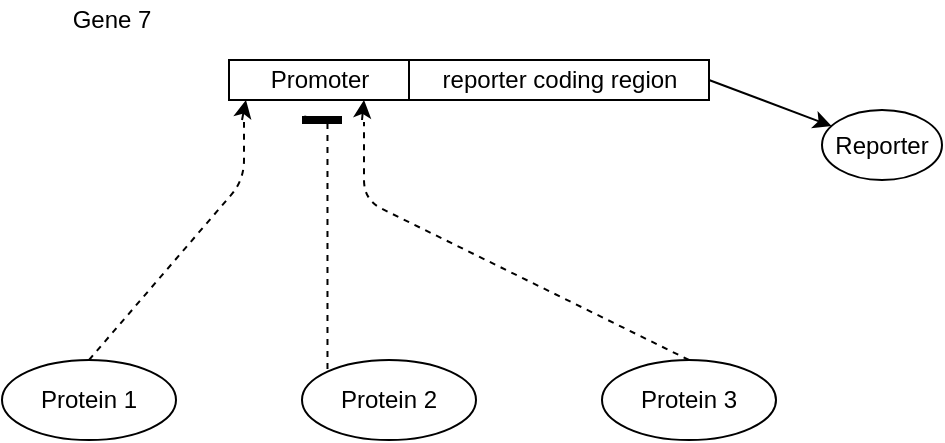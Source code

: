 <mxfile version="12.1.9" type="device" pages="1"><diagram id="crJiol4zHg_18I6McwzE" name="Page-1"><mxGraphModel dx="445" dy="399" grid="1" gridSize="10" guides="1" tooltips="1" connect="1" arrows="1" fold="1" page="1" pageScale="1" pageWidth="827" pageHeight="1169" math="0" shadow="0"><root><mxCell id="0"/><mxCell id="1" parent="0"/><mxCell id="uUn7hmebHLQunjcFHx2n-1" value="Promoter" style="rounded=0;whiteSpace=wrap;html=1;" vertex="1" parent="1"><mxGeometry x="153.5" y="50" width="90" height="20" as="geometry"/></mxCell><mxCell id="uUn7hmebHLQunjcFHx2n-2" value="reporter coding region" style="rounded=0;whiteSpace=wrap;html=1;" vertex="1" parent="1"><mxGeometry x="243.5" y="50" width="150" height="20" as="geometry"/></mxCell><mxCell id="uUn7hmebHLQunjcFHx2n-3" value="Gene 7" style="text;html=1;strokeColor=none;fillColor=none;align=center;verticalAlign=middle;whiteSpace=wrap;rounded=0;" vertex="1" parent="1"><mxGeometry x="70" y="20" width="50" height="20" as="geometry"/></mxCell><mxCell id="uUn7hmebHLQunjcFHx2n-5" value="Protein 1" style="ellipse;whiteSpace=wrap;html=1;" vertex="1" parent="1"><mxGeometry x="40" y="200" width="87" height="40" as="geometry"/></mxCell><mxCell id="uUn7hmebHLQunjcFHx2n-6" value="Protein 2" style="ellipse;whiteSpace=wrap;html=1;" vertex="1" parent="1"><mxGeometry x="190" y="200" width="87" height="40" as="geometry"/></mxCell><mxCell id="uUn7hmebHLQunjcFHx2n-7" value="Protein 3" style="ellipse;whiteSpace=wrap;html=1;" vertex="1" parent="1"><mxGeometry x="340" y="200" width="87" height="40" as="geometry"/></mxCell><mxCell id="uUn7hmebHLQunjcFHx2n-8" value="" style="endArrow=none;dashed=1;html=1;exitX=0.5;exitY=0;exitDx=0;exitDy=0;" edge="1" parent="1" source="uUn7hmebHLQunjcFHx2n-5"><mxGeometry width="50" height="50" relative="1" as="geometry"><mxPoint x="40" y="310" as="sourcePoint"/><mxPoint x="161" y="81" as="targetPoint"/><Array as="points"><mxPoint x="161" y="110"/></Array></mxGeometry></mxCell><mxCell id="uUn7hmebHLQunjcFHx2n-11" value="" style="endArrow=none;dashed=1;html=1;exitX=0.5;exitY=0;exitDx=0;exitDy=0;" edge="1" parent="1" source="uUn7hmebHLQunjcFHx2n-7"><mxGeometry width="50" height="50" relative="1" as="geometry"><mxPoint x="93.5" y="210" as="sourcePoint"/><mxPoint x="221" y="81" as="targetPoint"/><Array as="points"><mxPoint x="221" y="120"/></Array></mxGeometry></mxCell><mxCell id="uUn7hmebHLQunjcFHx2n-13" value="" style="endArrow=none;dashed=1;html=1;entryX=0;entryY=0;entryDx=0;entryDy=0;" edge="1" parent="1" source="uUn7hmebHLQunjcFHx2n-21" target="uUn7hmebHLQunjcFHx2n-6"><mxGeometry width="50" height="50" relative="1" as="geometry"><mxPoint x="200" y="80" as="sourcePoint"/><mxPoint x="90" y="260" as="targetPoint"/></mxGeometry></mxCell><mxCell id="uUn7hmebHLQunjcFHx2n-15" value="" style="endArrow=classic;html=1;exitX=1;exitY=0.5;exitDx=0;exitDy=0;" edge="1" parent="1" source="uUn7hmebHLQunjcFHx2n-2" target="uUn7hmebHLQunjcFHx2n-16"><mxGeometry width="50" height="50" relative="1" as="geometry"><mxPoint x="40" y="310" as="sourcePoint"/><mxPoint x="460" y="90" as="targetPoint"/></mxGeometry></mxCell><mxCell id="uUn7hmebHLQunjcFHx2n-16" value="Reporter" style="ellipse;whiteSpace=wrap;html=1;" vertex="1" parent="1"><mxGeometry x="450" y="75" width="60" height="35" as="geometry"/></mxCell><mxCell id="uUn7hmebHLQunjcFHx2n-19" value="" style="endArrow=classic;html=1;" edge="1" parent="1"><mxGeometry width="50" height="50" relative="1" as="geometry"><mxPoint x="160" y="80" as="sourcePoint"/><mxPoint x="162" y="70" as="targetPoint"/></mxGeometry></mxCell><mxCell id="uUn7hmebHLQunjcFHx2n-21" value="" style="line;strokeWidth=4;html=1;perimeter=backbonePerimeter;points=[];outlineConnect=0;" vertex="1" parent="1"><mxGeometry x="190" y="75" width="20" height="10" as="geometry"/></mxCell><mxCell id="uUn7hmebHLQunjcFHx2n-22" value="" style="endArrow=none;dashed=1;html=1;entryX=0;entryY=0;entryDx=0;entryDy=0;" edge="1" parent="1" target="uUn7hmebHLQunjcFHx2n-21"><mxGeometry width="50" height="50" relative="1" as="geometry"><mxPoint x="200" y="80" as="sourcePoint"/><mxPoint x="202.919" y="205.776" as="targetPoint"/></mxGeometry></mxCell><mxCell id="uUn7hmebHLQunjcFHx2n-24" value="" style="endArrow=classic;html=1;entryX=0.75;entryY=1;entryDx=0;entryDy=0;" edge="1" parent="1" target="uUn7hmebHLQunjcFHx2n-1"><mxGeometry width="50" height="50" relative="1" as="geometry"><mxPoint x="220" y="80" as="sourcePoint"/><mxPoint x="172" y="80" as="targetPoint"/></mxGeometry></mxCell></root></mxGraphModel></diagram></mxfile>